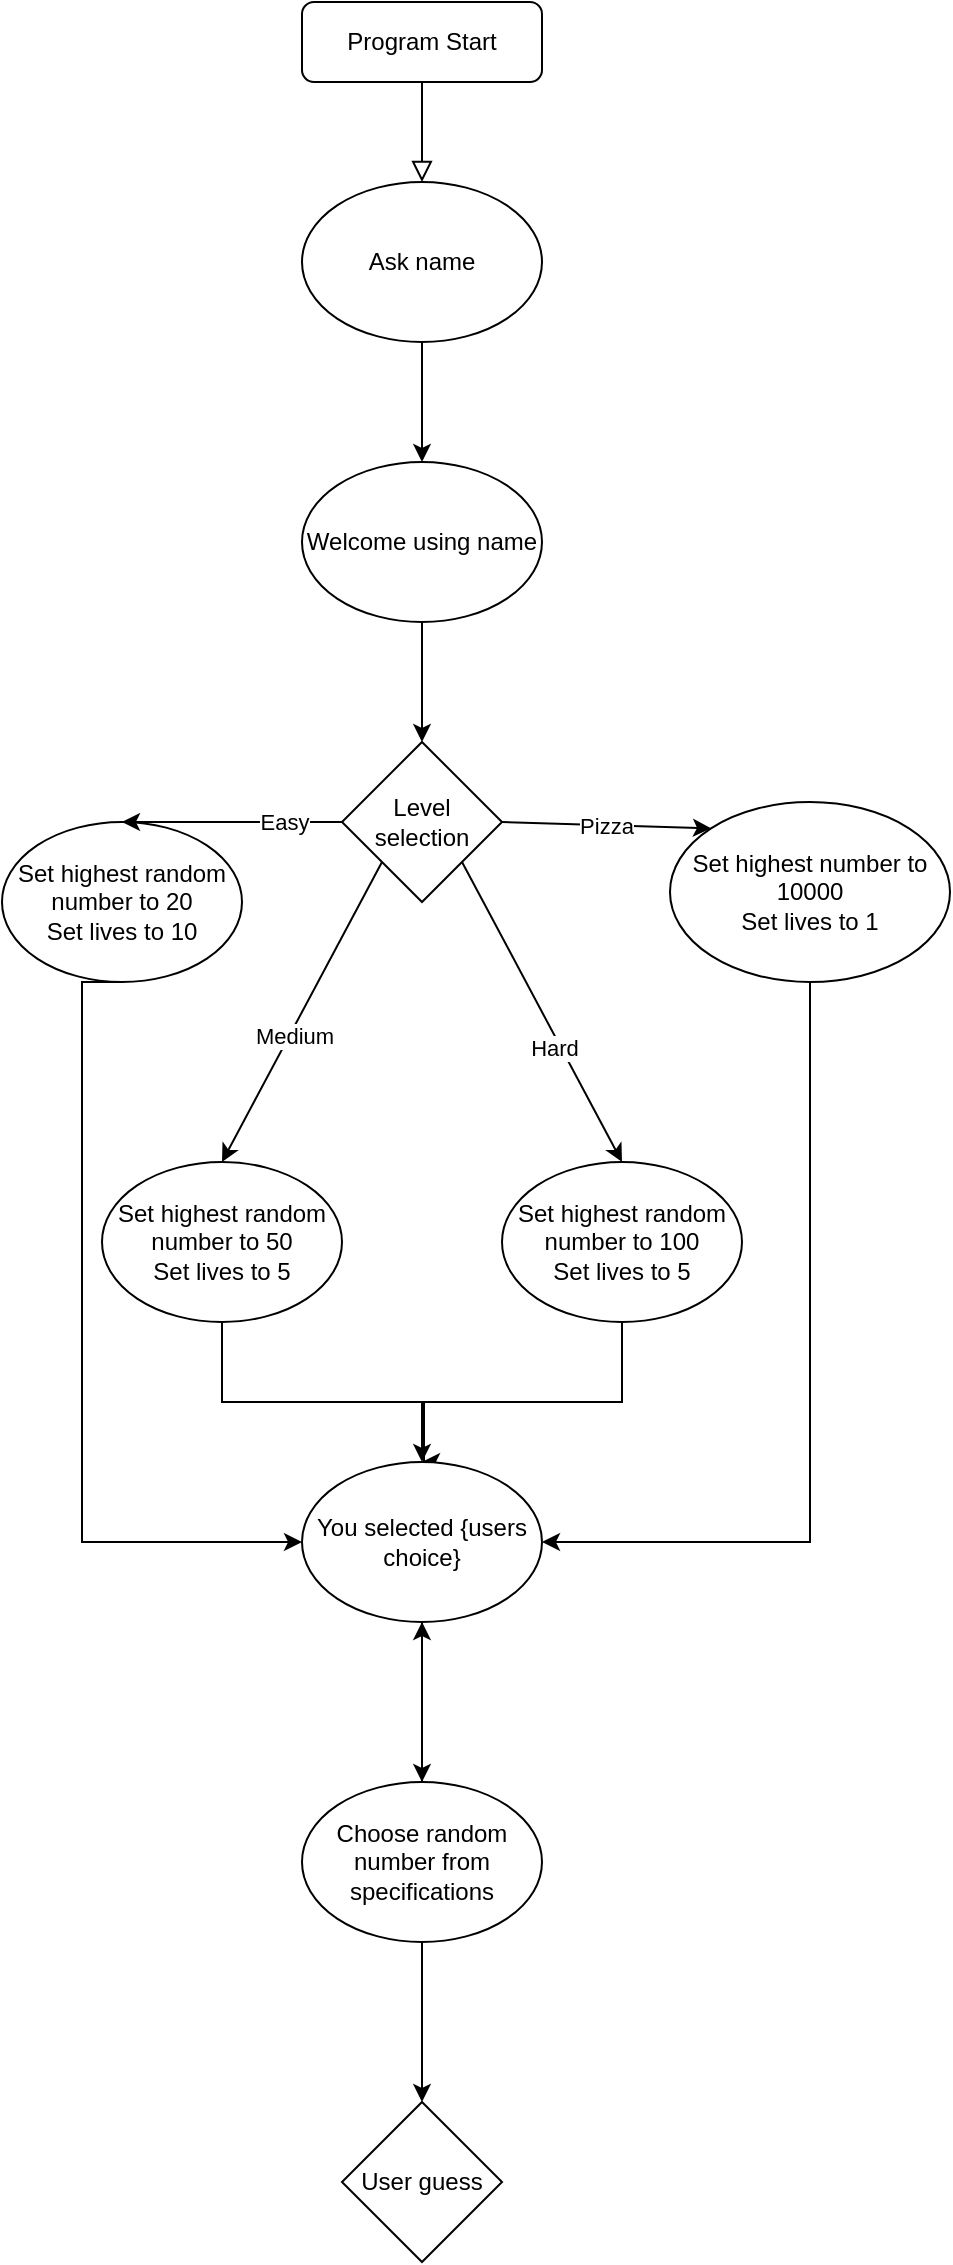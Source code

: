 <mxfile version="21.3.7" type="github">
  <diagram id="C5RBs43oDa-KdzZeNtuy" name="Page-1">
    <mxGraphModel dx="1434" dy="764" grid="1" gridSize="10" guides="1" tooltips="1" connect="1" arrows="1" fold="1" page="1" pageScale="1" pageWidth="827" pageHeight="1169" math="0" shadow="0">
      <root>
        <mxCell id="WIyWlLk6GJQsqaUBKTNV-0" />
        <mxCell id="WIyWlLk6GJQsqaUBKTNV-1" parent="WIyWlLk6GJQsqaUBKTNV-0" />
        <mxCell id="WIyWlLk6GJQsqaUBKTNV-2" value="" style="rounded=0;html=1;jettySize=auto;orthogonalLoop=1;fontSize=11;endArrow=block;endFill=0;endSize=8;strokeWidth=1;shadow=0;labelBackgroundColor=none;edgeStyle=orthogonalEdgeStyle;" parent="WIyWlLk6GJQsqaUBKTNV-1" source="WIyWlLk6GJQsqaUBKTNV-3" edge="1">
          <mxGeometry relative="1" as="geometry">
            <mxPoint x="220" y="170" as="targetPoint" />
          </mxGeometry>
        </mxCell>
        <mxCell id="WIyWlLk6GJQsqaUBKTNV-3" value="Program Start" style="rounded=1;whiteSpace=wrap;html=1;fontSize=12;glass=0;strokeWidth=1;shadow=0;movable=1;resizable=1;rotatable=1;deletable=1;editable=1;locked=0;connectable=1;" parent="WIyWlLk6GJQsqaUBKTNV-1" vertex="1">
          <mxGeometry x="160" y="80" width="120" height="40" as="geometry" />
        </mxCell>
        <mxCell id="ytRLz0EtF9h6s9q6uNTN-5" style="edgeStyle=orthogonalEdgeStyle;rounded=0;orthogonalLoop=1;jettySize=auto;html=1;exitX=0;exitY=1;exitDx=0;exitDy=0;entryX=0.25;entryY=0.625;entryDx=0;entryDy=0;entryPerimeter=0;" edge="1" parent="WIyWlLk6GJQsqaUBKTNV-1">
          <mxGeometry relative="1" as="geometry">
            <mxPoint x="190" y="385" as="sourcePoint" />
            <mxPoint x="190" y="372.5" as="targetPoint" />
          </mxGeometry>
        </mxCell>
        <mxCell id="ytRLz0EtF9h6s9q6uNTN-7" value="" style="endArrow=classic;html=1;rounded=0;exitX=0.5;exitY=1;exitDx=0;exitDy=0;entryX=0.5;entryY=0;entryDx=0;entryDy=0;" edge="1" parent="WIyWlLk6GJQsqaUBKTNV-1">
          <mxGeometry width="50" height="50" relative="1" as="geometry">
            <mxPoint x="220" y="250" as="sourcePoint" />
            <mxPoint x="220" y="310" as="targetPoint" />
          </mxGeometry>
        </mxCell>
        <mxCell id="ytRLz0EtF9h6s9q6uNTN-8" value="" style="endArrow=classic;html=1;rounded=0;exitX=0.5;exitY=1;exitDx=0;exitDy=0;" edge="1" parent="WIyWlLk6GJQsqaUBKTNV-1" source="ytRLz0EtF9h6s9q6uNTN-10">
          <mxGeometry width="50" height="50" relative="1" as="geometry">
            <mxPoint x="220" y="410" as="sourcePoint" />
            <mxPoint x="220" y="450" as="targetPoint" />
          </mxGeometry>
        </mxCell>
        <mxCell id="ytRLz0EtF9h6s9q6uNTN-10" value="Welcome using name" style="ellipse;whiteSpace=wrap;html=1;" vertex="1" parent="WIyWlLk6GJQsqaUBKTNV-1">
          <mxGeometry x="160" y="310" width="120" height="80" as="geometry" />
        </mxCell>
        <mxCell id="ytRLz0EtF9h6s9q6uNTN-11" value="Ask name" style="ellipse;whiteSpace=wrap;html=1;" vertex="1" parent="WIyWlLk6GJQsqaUBKTNV-1">
          <mxGeometry x="160" y="170" width="120" height="80" as="geometry" />
        </mxCell>
        <mxCell id="ytRLz0EtF9h6s9q6uNTN-12" value="Level selection" style="rhombus;whiteSpace=wrap;html=1;" vertex="1" parent="WIyWlLk6GJQsqaUBKTNV-1">
          <mxGeometry x="180" y="450" width="80" height="80" as="geometry" />
        </mxCell>
        <mxCell id="ytRLz0EtF9h6s9q6uNTN-33" style="edgeStyle=orthogonalEdgeStyle;rounded=0;orthogonalLoop=1;jettySize=auto;html=1;" edge="1" parent="WIyWlLk6GJQsqaUBKTNV-1" source="ytRLz0EtF9h6s9q6uNTN-16" target="ytRLz0EtF9h6s9q6uNTN-31">
          <mxGeometry relative="1" as="geometry">
            <mxPoint x="120" y="810" as="targetPoint" />
            <Array as="points">
              <mxPoint x="120" y="780" />
              <mxPoint x="220" y="780" />
            </Array>
          </mxGeometry>
        </mxCell>
        <mxCell id="ytRLz0EtF9h6s9q6uNTN-16" value="Set highest random number to 50&lt;br&gt;Set lives to 5" style="ellipse;whiteSpace=wrap;html=1;" vertex="1" parent="WIyWlLk6GJQsqaUBKTNV-1">
          <mxGeometry x="60" y="660" width="120" height="80" as="geometry" />
        </mxCell>
        <mxCell id="ytRLz0EtF9h6s9q6uNTN-35" value="" style="edgeStyle=orthogonalEdgeStyle;rounded=0;orthogonalLoop=1;jettySize=auto;html=1;entryX=1;entryY=0.5;entryDx=0;entryDy=0;" edge="1" parent="WIyWlLk6GJQsqaUBKTNV-1" source="ytRLz0EtF9h6s9q6uNTN-17" target="ytRLz0EtF9h6s9q6uNTN-31">
          <mxGeometry relative="1" as="geometry">
            <Array as="points">
              <mxPoint x="414" y="850" />
            </Array>
          </mxGeometry>
        </mxCell>
        <mxCell id="ytRLz0EtF9h6s9q6uNTN-17" value="Set highest number to 10000&lt;br&gt;Set lives to 1" style="ellipse;whiteSpace=wrap;html=1;" vertex="1" parent="WIyWlLk6GJQsqaUBKTNV-1">
          <mxGeometry x="344" y="480" width="140" height="90" as="geometry" />
        </mxCell>
        <mxCell id="ytRLz0EtF9h6s9q6uNTN-32" style="edgeStyle=orthogonalEdgeStyle;rounded=0;orthogonalLoop=1;jettySize=auto;html=1;entryX=0;entryY=0.5;entryDx=0;entryDy=0;exitX=0.5;exitY=1;exitDx=0;exitDy=0;" edge="1" parent="WIyWlLk6GJQsqaUBKTNV-1" source="ytRLz0EtF9h6s9q6uNTN-18" target="ytRLz0EtF9h6s9q6uNTN-31">
          <mxGeometry relative="1" as="geometry">
            <mxPoint x="70" y="580" as="sourcePoint" />
            <Array as="points">
              <mxPoint x="50" y="570" />
              <mxPoint x="50" y="850" />
            </Array>
          </mxGeometry>
        </mxCell>
        <mxCell id="ytRLz0EtF9h6s9q6uNTN-18" value="Set highest random number to 20&lt;br&gt;Set lives to 10" style="ellipse;whiteSpace=wrap;html=1;" vertex="1" parent="WIyWlLk6GJQsqaUBKTNV-1">
          <mxGeometry x="10" y="490" width="120" height="80" as="geometry" />
        </mxCell>
        <mxCell id="ytRLz0EtF9h6s9q6uNTN-19" value="" style="endArrow=classic;html=1;rounded=0;entryX=0.5;entryY=0;entryDx=0;entryDy=0;exitX=0;exitY=1;exitDx=0;exitDy=0;" edge="1" parent="WIyWlLk6GJQsqaUBKTNV-1" source="ytRLz0EtF9h6s9q6uNTN-12" target="ytRLz0EtF9h6s9q6uNTN-16">
          <mxGeometry width="50" height="50" relative="1" as="geometry">
            <mxPoint x="400" y="310" as="sourcePoint" />
            <mxPoint x="450" y="260" as="targetPoint" />
          </mxGeometry>
        </mxCell>
        <mxCell id="ytRLz0EtF9h6s9q6uNTN-27" value="Medium" style="edgeLabel;html=1;align=center;verticalAlign=middle;resizable=0;points=[];" vertex="1" connectable="0" parent="ytRLz0EtF9h6s9q6uNTN-19">
          <mxGeometry x="0.147" y="2" relative="1" as="geometry">
            <mxPoint as="offset" />
          </mxGeometry>
        </mxCell>
        <mxCell id="ytRLz0EtF9h6s9q6uNTN-20" value="Pizza" style="endArrow=classic;html=1;rounded=0;exitX=1;exitY=0.5;exitDx=0;exitDy=0;entryX=0;entryY=0;entryDx=0;entryDy=0;" edge="1" parent="WIyWlLk6GJQsqaUBKTNV-1" source="ytRLz0EtF9h6s9q6uNTN-12" target="ytRLz0EtF9h6s9q6uNTN-17">
          <mxGeometry width="50" height="50" relative="1" as="geometry">
            <mxPoint x="400" y="310" as="sourcePoint" />
            <mxPoint x="450" y="260" as="targetPoint" />
          </mxGeometry>
        </mxCell>
        <mxCell id="ytRLz0EtF9h6s9q6uNTN-21" value="" style="endArrow=classic;html=1;rounded=0;exitX=0;exitY=0.5;exitDx=0;exitDy=0;entryX=0.5;entryY=0;entryDx=0;entryDy=0;" edge="1" parent="WIyWlLk6GJQsqaUBKTNV-1" source="ytRLz0EtF9h6s9q6uNTN-12" target="ytRLz0EtF9h6s9q6uNTN-18">
          <mxGeometry width="50" height="50" relative="1" as="geometry">
            <mxPoint x="400" y="310" as="sourcePoint" />
            <mxPoint x="450" y="260" as="targetPoint" />
          </mxGeometry>
        </mxCell>
        <mxCell id="ytRLz0EtF9h6s9q6uNTN-26" value="Easy" style="edgeLabel;html=1;align=center;verticalAlign=middle;resizable=0;points=[];" vertex="1" connectable="0" parent="ytRLz0EtF9h6s9q6uNTN-21">
          <mxGeometry x="-0.473" relative="1" as="geometry">
            <mxPoint as="offset" />
          </mxGeometry>
        </mxCell>
        <mxCell id="ytRLz0EtF9h6s9q6uNTN-34" style="edgeStyle=orthogonalEdgeStyle;rounded=0;orthogonalLoop=1;jettySize=auto;html=1;entryX=0.5;entryY=0;entryDx=0;entryDy=0;" edge="1" parent="WIyWlLk6GJQsqaUBKTNV-1" source="ytRLz0EtF9h6s9q6uNTN-22" target="ytRLz0EtF9h6s9q6uNTN-31">
          <mxGeometry relative="1" as="geometry">
            <mxPoint x="220" y="780" as="targetPoint" />
            <Array as="points">
              <mxPoint x="320" y="780" />
              <mxPoint x="221" y="780" />
            </Array>
          </mxGeometry>
        </mxCell>
        <mxCell id="ytRLz0EtF9h6s9q6uNTN-22" value="Set highest random number to 100&lt;br&gt;Set lives to 5" style="ellipse;whiteSpace=wrap;html=1;" vertex="1" parent="WIyWlLk6GJQsqaUBKTNV-1">
          <mxGeometry x="260" y="660" width="120" height="80" as="geometry" />
        </mxCell>
        <mxCell id="ytRLz0EtF9h6s9q6uNTN-24" value="" style="endArrow=classic;html=1;rounded=0;exitX=1;exitY=1;exitDx=0;exitDy=0;entryX=0.5;entryY=0;entryDx=0;entryDy=0;" edge="1" parent="WIyWlLk6GJQsqaUBKTNV-1" source="ytRLz0EtF9h6s9q6uNTN-12" target="ytRLz0EtF9h6s9q6uNTN-22">
          <mxGeometry width="50" height="50" relative="1" as="geometry">
            <mxPoint x="400" y="510" as="sourcePoint" />
            <mxPoint x="450" y="460" as="targetPoint" />
          </mxGeometry>
        </mxCell>
        <mxCell id="ytRLz0EtF9h6s9q6uNTN-25" value="Hard" style="edgeLabel;html=1;align=center;verticalAlign=middle;resizable=0;points=[];" vertex="1" connectable="0" parent="ytRLz0EtF9h6s9q6uNTN-24">
          <mxGeometry x="0.204" y="-4" relative="1" as="geometry">
            <mxPoint x="1" as="offset" />
          </mxGeometry>
        </mxCell>
        <mxCell id="ytRLz0EtF9h6s9q6uNTN-39" value="" style="edgeStyle=orthogonalEdgeStyle;rounded=0;orthogonalLoop=1;jettySize=auto;html=1;" edge="1" parent="WIyWlLk6GJQsqaUBKTNV-1" source="ytRLz0EtF9h6s9q6uNTN-31" target="ytRLz0EtF9h6s9q6uNTN-38">
          <mxGeometry relative="1" as="geometry" />
        </mxCell>
        <mxCell id="ytRLz0EtF9h6s9q6uNTN-31" value="You selected {users choice}" style="ellipse;whiteSpace=wrap;html=1;" vertex="1" parent="WIyWlLk6GJQsqaUBKTNV-1">
          <mxGeometry x="160" y="810" width="120" height="80" as="geometry" />
        </mxCell>
        <mxCell id="ytRLz0EtF9h6s9q6uNTN-40" value="" style="edgeStyle=orthogonalEdgeStyle;rounded=0;orthogonalLoop=1;jettySize=auto;html=1;" edge="1" parent="WIyWlLk6GJQsqaUBKTNV-1" source="ytRLz0EtF9h6s9q6uNTN-38" target="ytRLz0EtF9h6s9q6uNTN-31">
          <mxGeometry relative="1" as="geometry" />
        </mxCell>
        <mxCell id="ytRLz0EtF9h6s9q6uNTN-44" value="" style="edgeStyle=orthogonalEdgeStyle;rounded=0;orthogonalLoop=1;jettySize=auto;html=1;" edge="1" parent="WIyWlLk6GJQsqaUBKTNV-1" source="ytRLz0EtF9h6s9q6uNTN-38" target="ytRLz0EtF9h6s9q6uNTN-43">
          <mxGeometry relative="1" as="geometry" />
        </mxCell>
        <mxCell id="ytRLz0EtF9h6s9q6uNTN-38" value="Choose random number from specifications" style="ellipse;whiteSpace=wrap;html=1;" vertex="1" parent="WIyWlLk6GJQsqaUBKTNV-1">
          <mxGeometry x="160" y="970" width="120" height="80" as="geometry" />
        </mxCell>
        <mxCell id="ytRLz0EtF9h6s9q6uNTN-43" value="User guess" style="rhombus;whiteSpace=wrap;html=1;" vertex="1" parent="WIyWlLk6GJQsqaUBKTNV-1">
          <mxGeometry x="180" y="1130" width="80" height="80" as="geometry" />
        </mxCell>
      </root>
    </mxGraphModel>
  </diagram>
</mxfile>
